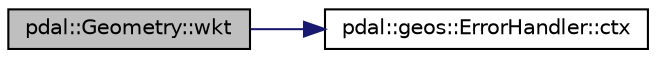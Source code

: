 digraph "pdal::Geometry::wkt"
{
  edge [fontname="Helvetica",fontsize="10",labelfontname="Helvetica",labelfontsize="10"];
  node [fontname="Helvetica",fontsize="10",shape=record];
  rankdir="LR";
  Node1 [label="pdal::Geometry::wkt",height=0.2,width=0.4,color="black", fillcolor="grey75", style="filled", fontcolor="black"];
  Node1 -> Node2 [color="midnightblue",fontsize="10",style="solid",fontname="Helvetica"];
  Node2 [label="pdal::geos::ErrorHandler::ctx",height=0.2,width=0.4,color="black", fillcolor="white", style="filled",URL="$classpdal_1_1geos_1_1ErrorHandler.html#a54bdaa70ba8baee1c8ad8f9f47572c8d"];
}
